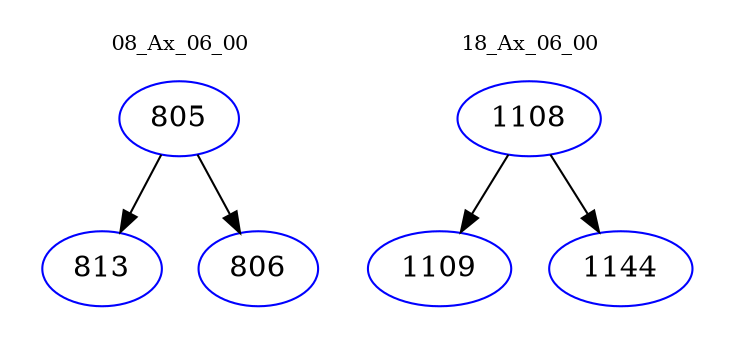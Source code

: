 digraph{
subgraph cluster_0 {
color = white
label = "08_Ax_06_00";
fontsize=10;
T0_805 [label="805", color="blue"]
T0_805 -> T0_813 [color="black"]
T0_813 [label="813", color="blue"]
T0_805 -> T0_806 [color="black"]
T0_806 [label="806", color="blue"]
}
subgraph cluster_1 {
color = white
label = "18_Ax_06_00";
fontsize=10;
T1_1108 [label="1108", color="blue"]
T1_1108 -> T1_1109 [color="black"]
T1_1109 [label="1109", color="blue"]
T1_1108 -> T1_1144 [color="black"]
T1_1144 [label="1144", color="blue"]
}
}
